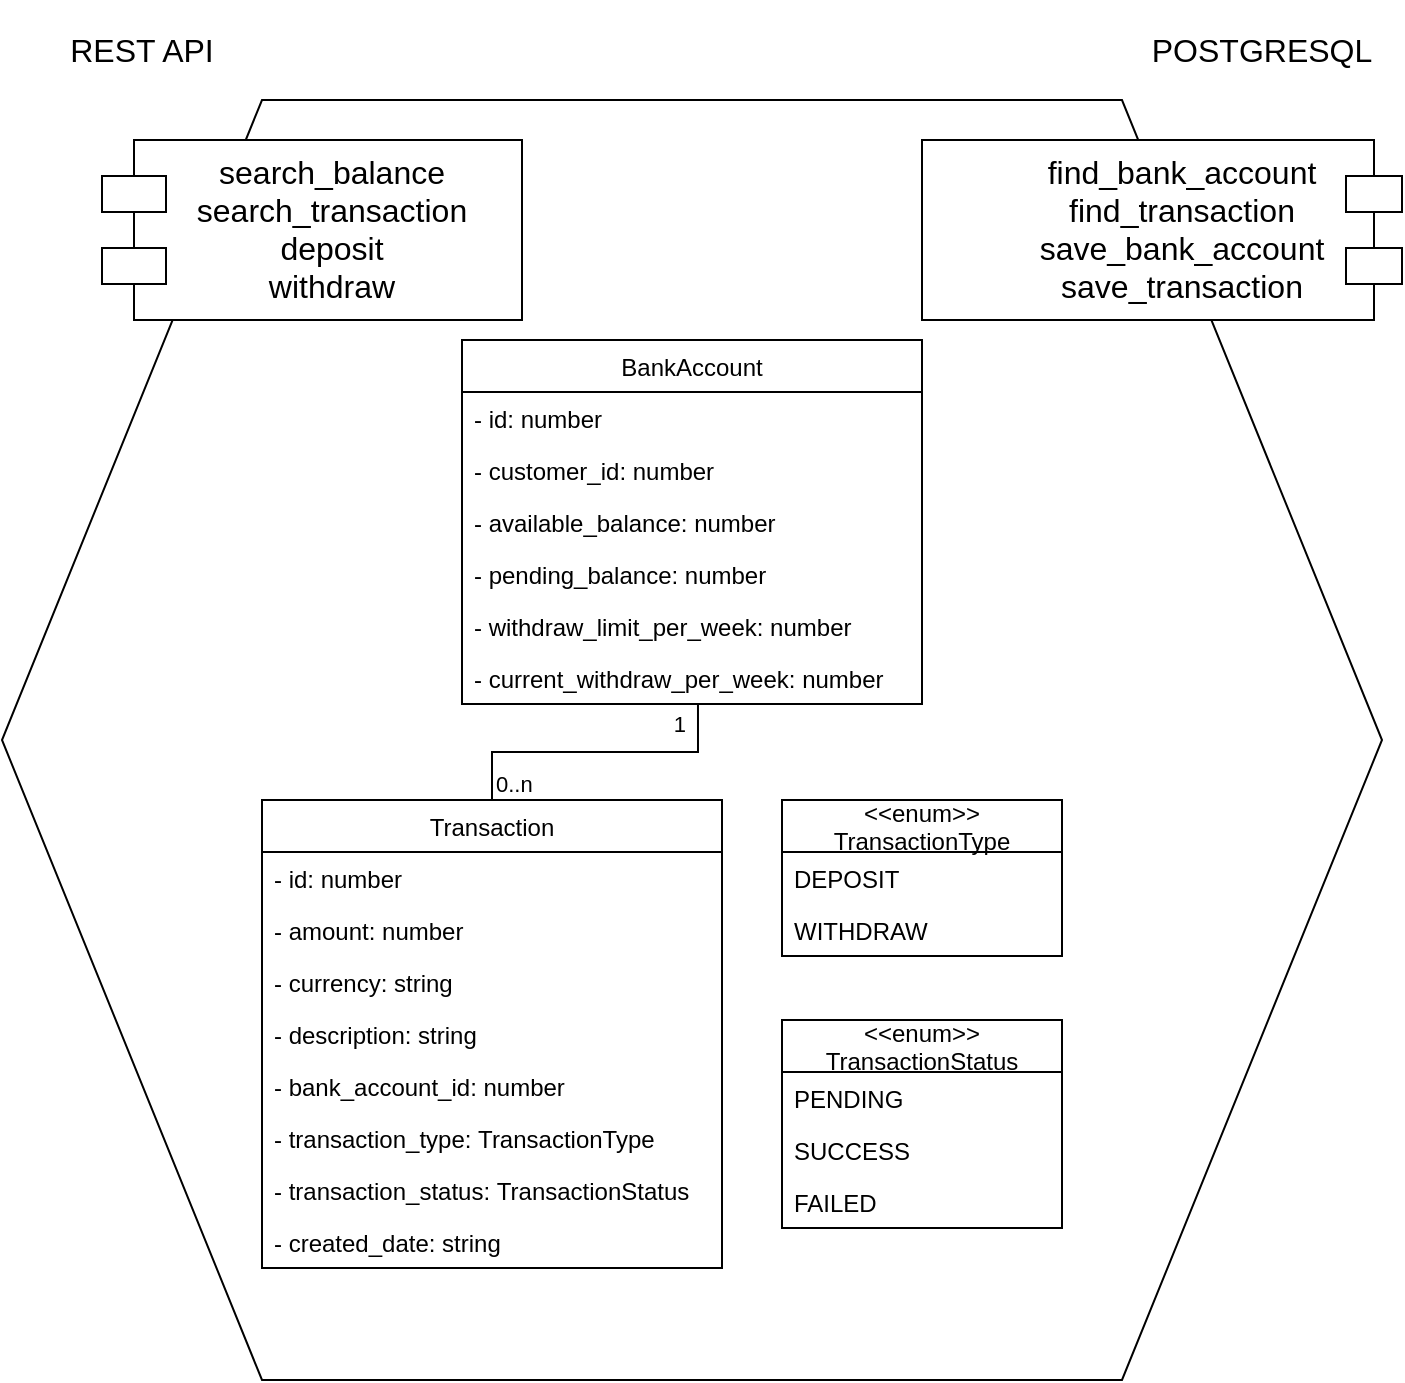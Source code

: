 <mxfile version="20.8.0" type="device"><diagram id="C5RBs43oDa-KdzZeNtuy" name="Page-1"><mxGraphModel dx="1345" dy="695" grid="1" gridSize="10" guides="1" tooltips="1" connect="1" arrows="1" fold="1" page="1" pageScale="1" pageWidth="827" pageHeight="1169" math="0" shadow="0"><root><mxCell id="WIyWlLk6GJQsqaUBKTNV-0"/><mxCell id="WIyWlLk6GJQsqaUBKTNV-1" parent="WIyWlLk6GJQsqaUBKTNV-0"/><mxCell id="yqBqcIs-yoy5Bdqj1oOS-0" value="" style="shape=hexagon;perimeter=hexagonPerimeter2;whiteSpace=wrap;html=1;fixedSize=1;size=130;" vertex="1" parent="WIyWlLk6GJQsqaUBKTNV-1"><mxGeometry x="40" y="150" width="690" height="640" as="geometry"/></mxCell><mxCell id="yqBqcIs-yoy5Bdqj1oOS-1" value="BankAccount" style="swimlane;fontStyle=0;childLayout=stackLayout;horizontal=1;startSize=26;fillColor=none;horizontalStack=0;resizeParent=1;resizeParentMax=0;resizeLast=0;collapsible=1;marginBottom=0;" vertex="1" parent="WIyWlLk6GJQsqaUBKTNV-1"><mxGeometry x="270" y="270" width="230" height="182" as="geometry"/></mxCell><mxCell id="yqBqcIs-yoy5Bdqj1oOS-2" value="- id: number" style="text;strokeColor=none;fillColor=none;align=left;verticalAlign=top;spacingLeft=4;spacingRight=4;overflow=hidden;rotatable=0;points=[[0,0.5],[1,0.5]];portConstraint=eastwest;" vertex="1" parent="yqBqcIs-yoy5Bdqj1oOS-1"><mxGeometry y="26" width="230" height="26" as="geometry"/></mxCell><mxCell id="yqBqcIs-yoy5Bdqj1oOS-3" value="- customer_id: number" style="text;strokeColor=none;fillColor=none;align=left;verticalAlign=top;spacingLeft=4;spacingRight=4;overflow=hidden;rotatable=0;points=[[0,0.5],[1,0.5]];portConstraint=eastwest;" vertex="1" parent="yqBqcIs-yoy5Bdqj1oOS-1"><mxGeometry y="52" width="230" height="26" as="geometry"/></mxCell><mxCell id="yqBqcIs-yoy5Bdqj1oOS-5" value="- available_balance: number" style="text;strokeColor=none;fillColor=none;align=left;verticalAlign=top;spacingLeft=4;spacingRight=4;overflow=hidden;rotatable=0;points=[[0,0.5],[1,0.5]];portConstraint=eastwest;" vertex="1" parent="yqBqcIs-yoy5Bdqj1oOS-1"><mxGeometry y="78" width="230" height="26" as="geometry"/></mxCell><mxCell id="yqBqcIs-yoy5Bdqj1oOS-6" value="- pending_balance: number" style="text;strokeColor=none;fillColor=none;align=left;verticalAlign=top;spacingLeft=4;spacingRight=4;overflow=hidden;rotatable=0;points=[[0,0.5],[1,0.5]];portConstraint=eastwest;" vertex="1" parent="yqBqcIs-yoy5Bdqj1oOS-1"><mxGeometry y="104" width="230" height="26" as="geometry"/></mxCell><mxCell id="yqBqcIs-yoy5Bdqj1oOS-13" value="- withdraw_limit_per_week: number" style="text;strokeColor=none;fillColor=none;align=left;verticalAlign=top;spacingLeft=4;spacingRight=4;overflow=hidden;rotatable=0;points=[[0,0.5],[1,0.5]];portConstraint=eastwest;" vertex="1" parent="yqBqcIs-yoy5Bdqj1oOS-1"><mxGeometry y="130" width="230" height="26" as="geometry"/></mxCell><mxCell id="yqBqcIs-yoy5Bdqj1oOS-4" value="- current_withdraw_per_week: number" style="text;strokeColor=none;fillColor=none;align=left;verticalAlign=top;spacingLeft=4;spacingRight=4;overflow=hidden;rotatable=0;points=[[0,0.5],[1,0.5]];portConstraint=eastwest;" vertex="1" parent="yqBqcIs-yoy5Bdqj1oOS-1"><mxGeometry y="156" width="230" height="26" as="geometry"/></mxCell><mxCell id="yqBqcIs-yoy5Bdqj1oOS-14" value="Transaction" style="swimlane;fontStyle=0;childLayout=stackLayout;horizontal=1;startSize=26;fillColor=none;horizontalStack=0;resizeParent=1;resizeParentMax=0;resizeLast=0;collapsible=1;marginBottom=0;" vertex="1" parent="WIyWlLk6GJQsqaUBKTNV-1"><mxGeometry x="170" y="500" width="230" height="234" as="geometry"/></mxCell><mxCell id="yqBqcIs-yoy5Bdqj1oOS-15" value="- id: number" style="text;strokeColor=none;fillColor=none;align=left;verticalAlign=top;spacingLeft=4;spacingRight=4;overflow=hidden;rotatable=0;points=[[0,0.5],[1,0.5]];portConstraint=eastwest;" vertex="1" parent="yqBqcIs-yoy5Bdqj1oOS-14"><mxGeometry y="26" width="230" height="26" as="geometry"/></mxCell><mxCell id="yqBqcIs-yoy5Bdqj1oOS-16" value="- amount: number" style="text;strokeColor=none;fillColor=none;align=left;verticalAlign=top;spacingLeft=4;spacingRight=4;overflow=hidden;rotatable=0;points=[[0,0.5],[1,0.5]];portConstraint=eastwest;" vertex="1" parent="yqBqcIs-yoy5Bdqj1oOS-14"><mxGeometry y="52" width="230" height="26" as="geometry"/></mxCell><mxCell id="yqBqcIs-yoy5Bdqj1oOS-17" value="- currency: string" style="text;strokeColor=none;fillColor=none;align=left;verticalAlign=top;spacingLeft=4;spacingRight=4;overflow=hidden;rotatable=0;points=[[0,0.5],[1,0.5]];portConstraint=eastwest;" vertex="1" parent="yqBqcIs-yoy5Bdqj1oOS-14"><mxGeometry y="78" width="230" height="26" as="geometry"/></mxCell><mxCell id="yqBqcIs-yoy5Bdqj1oOS-18" value="- description: string" style="text;strokeColor=none;fillColor=none;align=left;verticalAlign=top;spacingLeft=4;spacingRight=4;overflow=hidden;rotatable=0;points=[[0,0.5],[1,0.5]];portConstraint=eastwest;" vertex="1" parent="yqBqcIs-yoy5Bdqj1oOS-14"><mxGeometry y="104" width="230" height="26" as="geometry"/></mxCell><mxCell id="yqBqcIs-yoy5Bdqj1oOS-19" value="- bank_account_id: number" style="text;strokeColor=none;fillColor=none;align=left;verticalAlign=top;spacingLeft=4;spacingRight=4;overflow=hidden;rotatable=0;points=[[0,0.5],[1,0.5]];portConstraint=eastwest;" vertex="1" parent="yqBqcIs-yoy5Bdqj1oOS-14"><mxGeometry y="130" width="230" height="26" as="geometry"/></mxCell><mxCell id="yqBqcIs-yoy5Bdqj1oOS-22" value="- transaction_type: TransactionType" style="text;strokeColor=none;fillColor=none;align=left;verticalAlign=top;spacingLeft=4;spacingRight=4;overflow=hidden;rotatable=0;points=[[0,0.5],[1,0.5]];portConstraint=eastwest;" vertex="1" parent="yqBqcIs-yoy5Bdqj1oOS-14"><mxGeometry y="156" width="230" height="26" as="geometry"/></mxCell><mxCell id="yqBqcIs-yoy5Bdqj1oOS-21" value="- transaction_status: TransactionStatus" style="text;strokeColor=none;fillColor=none;align=left;verticalAlign=top;spacingLeft=4;spacingRight=4;overflow=hidden;rotatable=0;points=[[0,0.5],[1,0.5]];portConstraint=eastwest;" vertex="1" parent="yqBqcIs-yoy5Bdqj1oOS-14"><mxGeometry y="182" width="230" height="26" as="geometry"/></mxCell><mxCell id="yqBqcIs-yoy5Bdqj1oOS-20" value="- created_date: string" style="text;strokeColor=none;fillColor=none;align=left;verticalAlign=top;spacingLeft=4;spacingRight=4;overflow=hidden;rotatable=0;points=[[0,0.5],[1,0.5]];portConstraint=eastwest;" vertex="1" parent="yqBqcIs-yoy5Bdqj1oOS-14"><mxGeometry y="208" width="230" height="26" as="geometry"/></mxCell><mxCell id="yqBqcIs-yoy5Bdqj1oOS-24" value="" style="endArrow=none;html=1;edgeStyle=orthogonalEdgeStyle;rounded=0;endSize=12;exitX=0.5;exitY=0;exitDx=0;exitDy=0;entryX=0.513;entryY=0.979;entryDx=0;entryDy=0;entryPerimeter=0;" edge="1" parent="WIyWlLk6GJQsqaUBKTNV-1" source="yqBqcIs-yoy5Bdqj1oOS-14" target="yqBqcIs-yoy5Bdqj1oOS-4"><mxGeometry relative="1" as="geometry"><mxPoint x="375" y="450" as="sourcePoint"/><mxPoint x="380" y="380" as="targetPoint"/></mxGeometry></mxCell><mxCell id="yqBqcIs-yoy5Bdqj1oOS-25" value="0..n" style="edgeLabel;resizable=0;html=1;align=left;verticalAlign=bottom;" connectable="0" vertex="1" parent="yqBqcIs-yoy5Bdqj1oOS-24"><mxGeometry x="-1" relative="1" as="geometry"/></mxCell><mxCell id="yqBqcIs-yoy5Bdqj1oOS-26" value="1" style="edgeLabel;resizable=0;html=1;align=right;verticalAlign=bottom;" connectable="0" vertex="1" parent="yqBqcIs-yoy5Bdqj1oOS-24"><mxGeometry x="1" relative="1" as="geometry"><mxPoint x="-5" y="19" as="offset"/></mxGeometry></mxCell><mxCell id="yqBqcIs-yoy5Bdqj1oOS-27" value="search_balance&#10;search_transaction&#10;deposit&#10;withdraw" style="shape=module;align=left;spacingLeft=20;align=center;verticalAlign=top;fontSize=16;jettyWidth=32;jettyHeight=18;" vertex="1" parent="WIyWlLk6GJQsqaUBKTNV-1"><mxGeometry x="90" y="170" width="210" height="90" as="geometry"/></mxCell><mxCell id="yqBqcIs-yoy5Bdqj1oOS-28" value="find_bank_account&#10;find_transaction&#10;save_bank_account&#10;save_transaction" style="shape=module;align=left;spacingLeft=20;align=center;verticalAlign=top;fontSize=16;jettyWidth=28;jettyHeight=18;direction=west;" vertex="1" parent="WIyWlLk6GJQsqaUBKTNV-1"><mxGeometry x="500" y="170" width="240" height="90" as="geometry"/></mxCell><mxCell id="yqBqcIs-yoy5Bdqj1oOS-29" value="REST API" style="text;html=1;strokeColor=none;fillColor=none;align=center;verticalAlign=middle;whiteSpace=wrap;rounded=0;fontSize=16;" vertex="1" parent="WIyWlLk6GJQsqaUBKTNV-1"><mxGeometry x="60" y="100" width="100" height="50" as="geometry"/></mxCell><mxCell id="yqBqcIs-yoy5Bdqj1oOS-30" value="POSTGRESQL" style="text;html=1;strokeColor=none;fillColor=none;align=center;verticalAlign=middle;whiteSpace=wrap;rounded=0;fontSize=16;" vertex="1" parent="WIyWlLk6GJQsqaUBKTNV-1"><mxGeometry x="620" y="100" width="100" height="50" as="geometry"/></mxCell><mxCell id="yqBqcIs-yoy5Bdqj1oOS-31" value="&lt;&lt;enum&gt;&gt;&#10;TransactionType" style="swimlane;fontStyle=0;childLayout=stackLayout;horizontal=1;startSize=26;fillColor=none;horizontalStack=0;resizeParent=1;resizeParentMax=0;resizeLast=0;collapsible=1;marginBottom=0;" vertex="1" parent="WIyWlLk6GJQsqaUBKTNV-1"><mxGeometry x="430" y="500" width="140" height="78" as="geometry"/></mxCell><mxCell id="yqBqcIs-yoy5Bdqj1oOS-32" value="DEPOSIT" style="text;strokeColor=none;fillColor=none;align=left;verticalAlign=top;spacingLeft=4;spacingRight=4;overflow=hidden;rotatable=0;points=[[0,0.5],[1,0.5]];portConstraint=eastwest;" vertex="1" parent="yqBqcIs-yoy5Bdqj1oOS-31"><mxGeometry y="26" width="140" height="26" as="geometry"/></mxCell><mxCell id="yqBqcIs-yoy5Bdqj1oOS-33" value="WITHDRAW" style="text;strokeColor=none;fillColor=none;align=left;verticalAlign=top;spacingLeft=4;spacingRight=4;overflow=hidden;rotatable=0;points=[[0,0.5],[1,0.5]];portConstraint=eastwest;" vertex="1" parent="yqBqcIs-yoy5Bdqj1oOS-31"><mxGeometry y="52" width="140" height="26" as="geometry"/></mxCell><mxCell id="yqBqcIs-yoy5Bdqj1oOS-40" value="&lt;&lt;enum&gt;&gt;&#10;TransactionStatus" style="swimlane;fontStyle=0;childLayout=stackLayout;horizontal=1;startSize=26;fillColor=none;horizontalStack=0;resizeParent=1;resizeParentMax=0;resizeLast=0;collapsible=1;marginBottom=0;" vertex="1" parent="WIyWlLk6GJQsqaUBKTNV-1"><mxGeometry x="430" y="610" width="140" height="104" as="geometry"/></mxCell><mxCell id="yqBqcIs-yoy5Bdqj1oOS-41" value="PENDING" style="text;strokeColor=none;fillColor=none;align=left;verticalAlign=top;spacingLeft=4;spacingRight=4;overflow=hidden;rotatable=0;points=[[0,0.5],[1,0.5]];portConstraint=eastwest;" vertex="1" parent="yqBqcIs-yoy5Bdqj1oOS-40"><mxGeometry y="26" width="140" height="26" as="geometry"/></mxCell><mxCell id="yqBqcIs-yoy5Bdqj1oOS-43" value="SUCCESS" style="text;strokeColor=none;fillColor=none;align=left;verticalAlign=top;spacingLeft=4;spacingRight=4;overflow=hidden;rotatable=0;points=[[0,0.5],[1,0.5]];portConstraint=eastwest;" vertex="1" parent="yqBqcIs-yoy5Bdqj1oOS-40"><mxGeometry y="52" width="140" height="26" as="geometry"/></mxCell><mxCell id="yqBqcIs-yoy5Bdqj1oOS-42" value="FAILED" style="text;strokeColor=none;fillColor=none;align=left;verticalAlign=top;spacingLeft=4;spacingRight=4;overflow=hidden;rotatable=0;points=[[0,0.5],[1,0.5]];portConstraint=eastwest;" vertex="1" parent="yqBqcIs-yoy5Bdqj1oOS-40"><mxGeometry y="78" width="140" height="26" as="geometry"/></mxCell></root></mxGraphModel></diagram></mxfile>